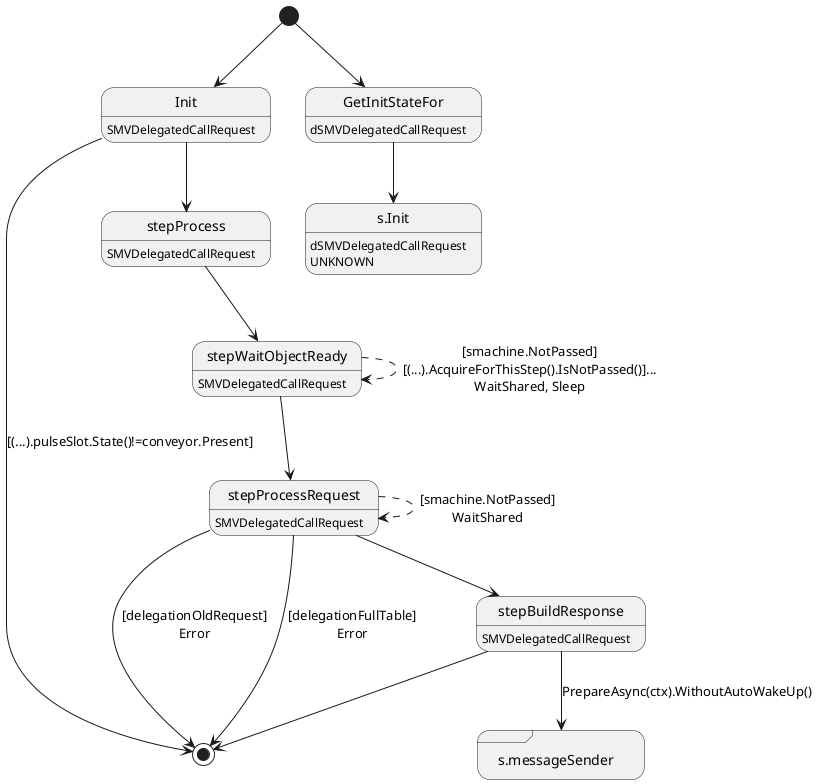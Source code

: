 @startuml
state "Init" as T01_S001
T01_S001 : SMVDelegatedCallRequest
[*] --> T01_S001
T01_S001 --> [*] : [(...).pulseSlot.State()!=conveyor.Present]
T01_S001 --> T01_S002
state "s.messageSender" as T01_S006 <<sdlreceive>>
state "stepBuildResponse" as T01_S005
T01_S005 : SMVDelegatedCallRequest
T01_S005 --> T01_S006 : PrepareAsync(ctx).WithoutAutoWakeUp()
T01_S005 --> [*]
state "stepProcess" as T01_S002
T01_S002 : SMVDelegatedCallRequest
T01_S002 --> T01_S003
state "stepProcessRequest" as T01_S004
T01_S004 : SMVDelegatedCallRequest
T01_S004 --[dashed]> T01_S004 : [smachine.NotPassed]\nWaitShared
T01_S004 --> [*] : [delegationOldRequest]\nError
T01_S004 --> [*] : [delegationFullTable]\nError
T01_S004 --> T01_S005
state "stepWaitObjectReady" as T01_S003
T01_S003 : SMVDelegatedCallRequest
T01_S003 --[dashed]> T01_S003 : [smachine.NotPassed]\n[(...).AcquireForThisStep().IsNotPassed()]...\nWaitShared, Sleep
T01_S003 --> T01_S004
state "GetInitStateFor" as T00_S001
T00_S001 : dSMVDelegatedCallRequest
[*] --> T00_S001
state "s.Init" as T00_U001
T00_U001 : dSMVDelegatedCallRequest
T00_U001 : UNKNOWN 
T00_S001 --> T00_U001
@enduml
